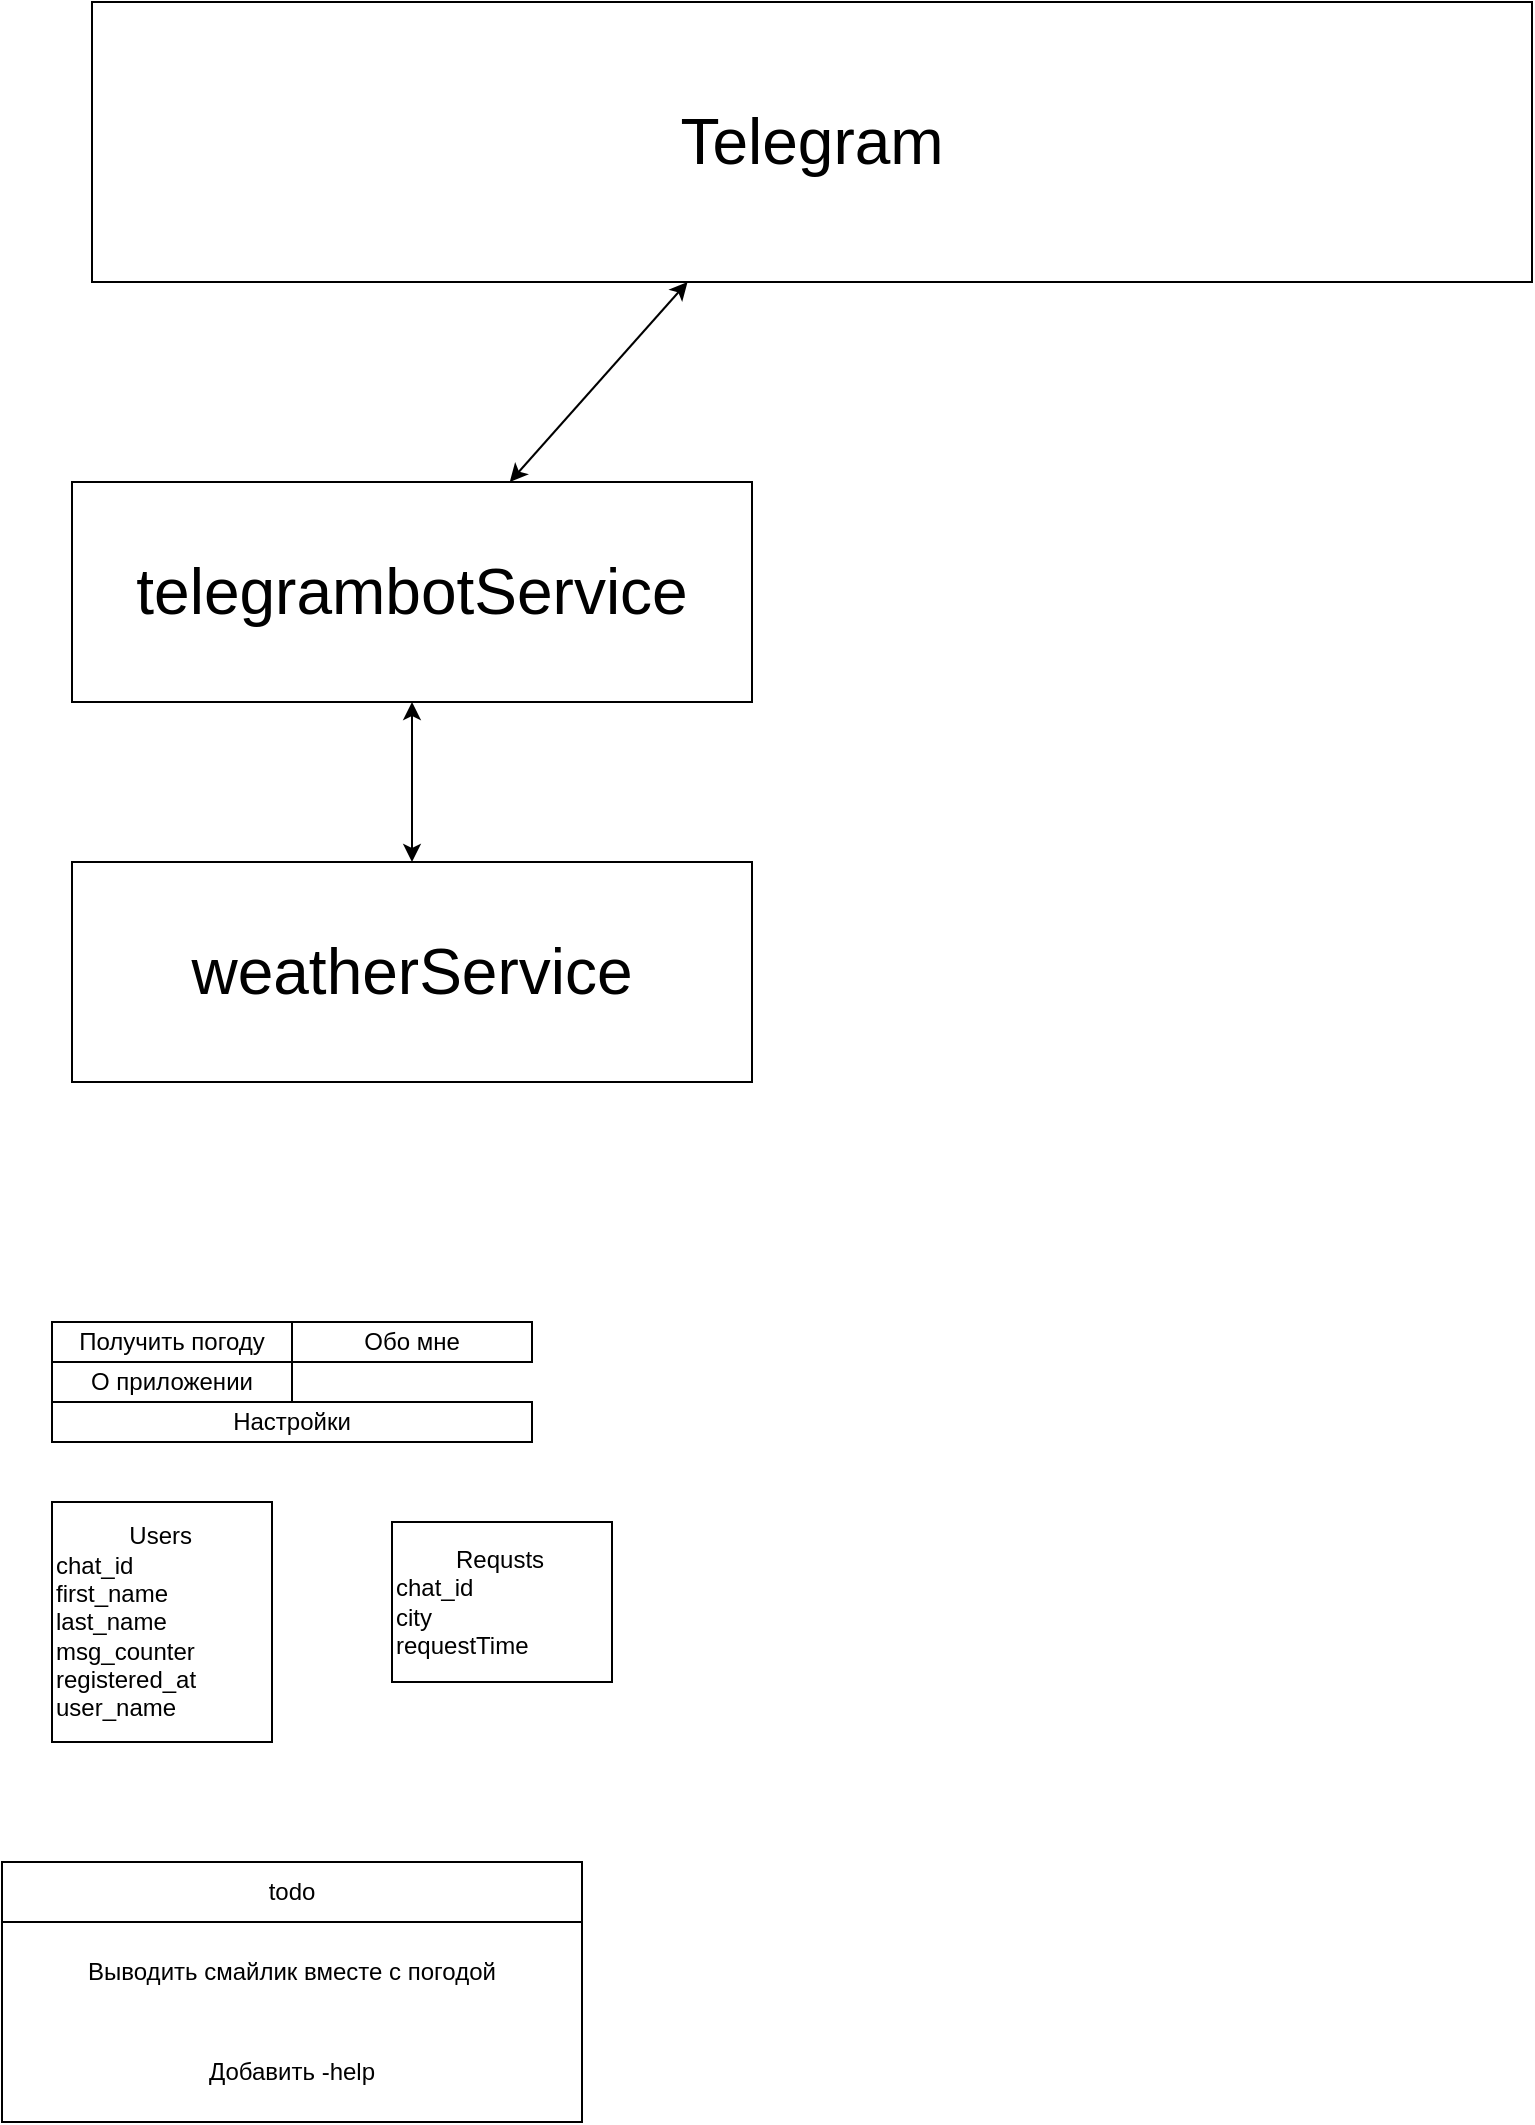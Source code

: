 <mxfile version="20.8.21" type="github"><diagram name="Page-1" id="4V3E541WuPcjP76bX7qC"><mxGraphModel dx="1237" dy="760" grid="1" gridSize="10" guides="1" tooltips="1" connect="1" arrows="1" fold="1" page="1" pageScale="1" pageWidth="850" pageHeight="1100" math="0" shadow="0"><root><mxCell id="0"/><mxCell id="1" parent="0"/><mxCell id="gJgv1wuTlqhoggRtCr8q-1" value="&lt;font style=&quot;font-size: 32px;&quot;&gt;Telegram&lt;/font&gt;" style="rounded=0;whiteSpace=wrap;html=1;" parent="1" vertex="1"><mxGeometry x="60" y="60" width="720" height="140" as="geometry"/></mxCell><mxCell id="gJgv1wuTlqhoggRtCr8q-13" value="" style="endArrow=classic;startArrow=classic;html=1;rounded=0;fontSize=22;" parent="1" target="gJgv1wuTlqhoggRtCr8q-1" edge="1"><mxGeometry width="50" height="50" relative="1" as="geometry"><mxPoint x="268.889" y="300" as="sourcePoint"/><mxPoint x="300" y="170" as="targetPoint"/></mxGeometry></mxCell><mxCell id="gJgv1wuTlqhoggRtCr8q-15" value="telegrambotService" style="rounded=0;whiteSpace=wrap;html=1;fontSize=32;" parent="1" vertex="1"><mxGeometry x="50" y="300" width="340" height="110" as="geometry"/></mxCell><mxCell id="gJgv1wuTlqhoggRtCr8q-18" value="weatherService" style="rounded=0;whiteSpace=wrap;html=1;fontSize=32;" parent="1" vertex="1"><mxGeometry x="50" y="490" width="340" height="110" as="geometry"/></mxCell><mxCell id="gJgv1wuTlqhoggRtCr8q-19" value="" style="endArrow=classic;startArrow=classic;html=1;rounded=0;fontSize=22;" parent="1" source="gJgv1wuTlqhoggRtCr8q-18" target="gJgv1wuTlqhoggRtCr8q-15" edge="1"><mxGeometry width="50" height="50" relative="1" as="geometry"><mxPoint x="400" y="440" as="sourcePoint"/><mxPoint x="450" y="390" as="targetPoint"/></mxGeometry></mxCell><mxCell id="NSwiagiHVnuCRtw5L3dF-1" value="Получить погоду" style="rounded=0;whiteSpace=wrap;html=1;" vertex="1" parent="1"><mxGeometry x="40" y="720" width="120" height="20" as="geometry"/></mxCell><mxCell id="NSwiagiHVnuCRtw5L3dF-3" value="Обо мне" style="rounded=0;whiteSpace=wrap;html=1;" vertex="1" parent="1"><mxGeometry x="160" y="720" width="120" height="20" as="geometry"/></mxCell><mxCell id="NSwiagiHVnuCRtw5L3dF-4" value="О приложении" style="rounded=0;whiteSpace=wrap;html=1;" vertex="1" parent="1"><mxGeometry x="40" y="740" width="120" height="20" as="geometry"/></mxCell><mxCell id="NSwiagiHVnuCRtw5L3dF-5" value="Настройки" style="rounded=0;whiteSpace=wrap;html=1;" vertex="1" parent="1"><mxGeometry x="40" y="760" width="240" height="20" as="geometry"/></mxCell><mxCell id="NSwiagiHVnuCRtw5L3dF-65" value="&lt;span style=&quot;&quot;&gt;&#9;&amp;nbsp;&lt;/span&gt;&amp;nbsp; &amp;nbsp; &amp;nbsp; &amp;nbsp; Requsts&lt;br&gt;chat_id&lt;br&gt;city&lt;br&gt;requestTime" style="rounded=0;whiteSpace=wrap;html=1;align=left;" vertex="1" parent="1"><mxGeometry x="210" y="820" width="110" height="80" as="geometry"/></mxCell><mxCell id="NSwiagiHVnuCRtw5L3dF-66" value="&lt;span style=&quot;white-space: pre;&quot;&gt;&#9;&amp;nbsp;&lt;/span&gt;&amp;nbsp; Users&lt;br&gt;chat_id&lt;br&gt;first_name&lt;br&gt;last_name&lt;br&gt;msg_counter&lt;br&gt;registered_at&lt;br&gt;user_name" style="rounded=0;whiteSpace=wrap;html=1;align=left;" vertex="1" parent="1"><mxGeometry x="40" y="810" width="110" height="120" as="geometry"/></mxCell><mxCell id="NSwiagiHVnuCRtw5L3dF-70" value="todo" style="swimlane;fontStyle=0;childLayout=stackLayout;horizontal=1;startSize=30;horizontalStack=0;resizeParent=1;resizeParentMax=0;resizeLast=0;collapsible=1;marginBottom=0;whiteSpace=wrap;html=1;" vertex="1" parent="1"><mxGeometry x="15" y="990" width="290" height="130" as="geometry"><mxRectangle x="60" y="950" width="60" height="30" as="alternateBounds"/></mxGeometry></mxCell><mxCell id="NSwiagiHVnuCRtw5L3dF-71" value="Выводить смайлик вместе с погодой" style="text;strokeColor=none;fillColor=none;align=center;verticalAlign=middle;spacingLeft=4;spacingRight=4;overflow=hidden;points=[[0,0.5],[1,0.5]];portConstraint=eastwest;rotatable=0;whiteSpace=wrap;html=1;" vertex="1" parent="NSwiagiHVnuCRtw5L3dF-70"><mxGeometry y="30" width="290" height="50" as="geometry"/></mxCell><mxCell id="NSwiagiHVnuCRtw5L3dF-78" value="Добавить -help" style="text;strokeColor=none;fillColor=none;align=center;verticalAlign=middle;spacingLeft=4;spacingRight=4;overflow=hidden;points=[[0,0.5],[1,0.5]];portConstraint=eastwest;rotatable=0;whiteSpace=wrap;html=1;" vertex="1" parent="NSwiagiHVnuCRtw5L3dF-70"><mxGeometry y="80" width="290" height="50" as="geometry"/></mxCell></root></mxGraphModel></diagram></mxfile>